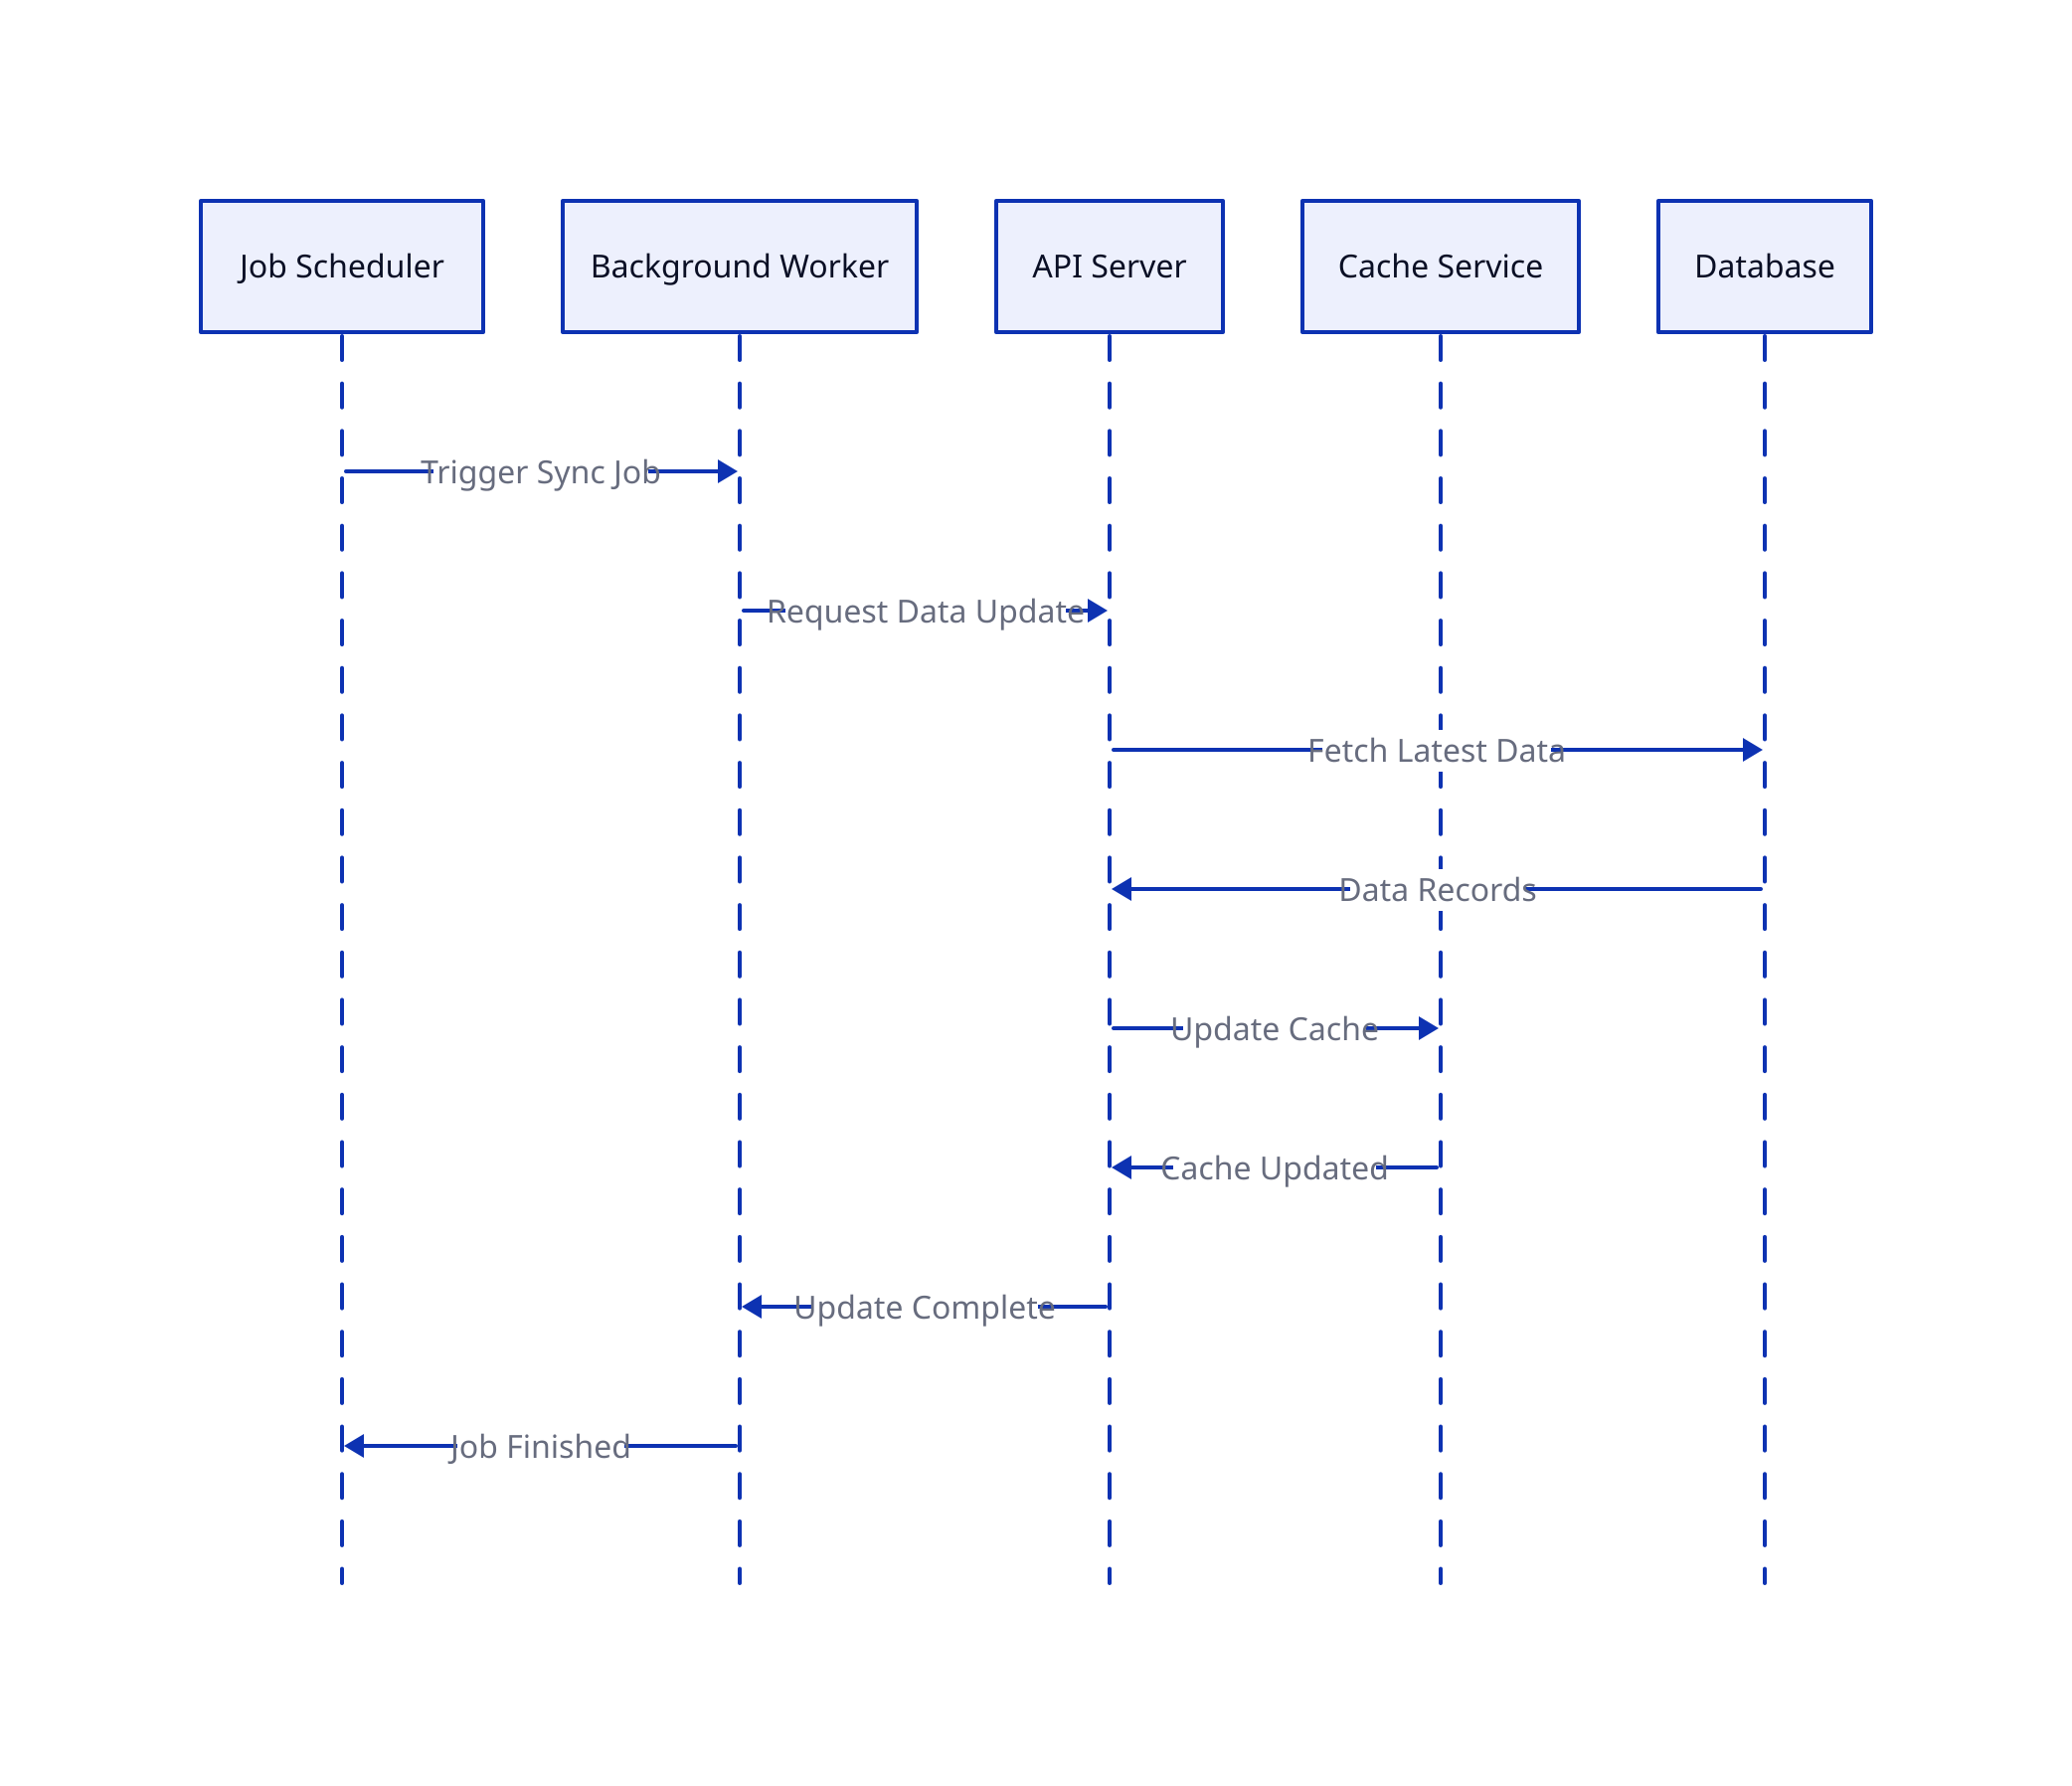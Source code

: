 shape: sequence_diagram
scheduler: Job Scheduler
worker: Background Worker
api: API Server
cache: Cache Service
database: Database

scheduler -> worker: Trigger Sync Job
worker -> api: Request Data Update
api -> database: Fetch Latest Data
database -> api: Data Records
api -> cache: Update Cache
cache -> api: Cache Updated
api -> worker: Update Complete
worker -> scheduler: Job Finished
